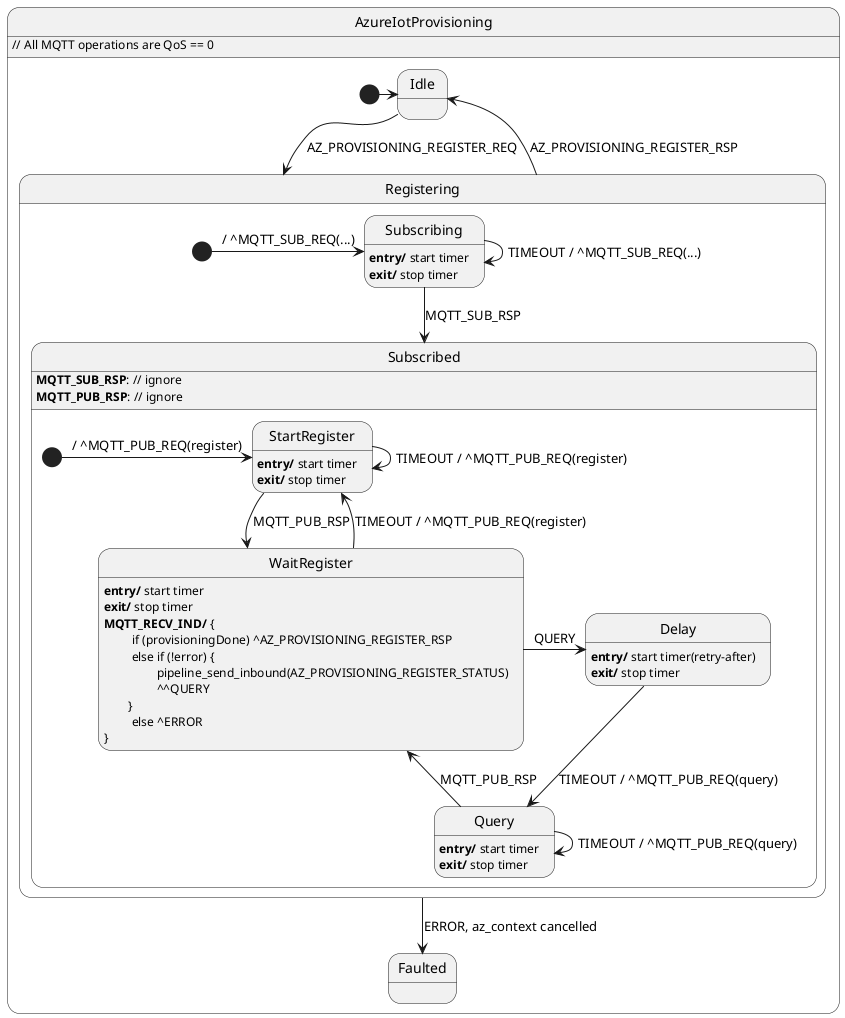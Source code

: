 @startuml

state AzureIotProvisioning {
    state Idle
    state Faulted
    state Registering {
        state Subscribing
        Subscribing : <b>entry/</b> start timer
        Subscribing : <b>exit/</b> stop timer

        state Subscribed {
            state StartRegister
            StartRegister : <b>entry/</b> start timer
            StartRegister : <b>exit/</b> stop timer

            state WaitRegister
            WaitRegister : <b>entry/</b> start timer
            WaitRegister : <b>exit/</b> stop timer
            WaitRegister : <b>MQTT_RECV_IND/</b> {
            WaitRegister : \t if (provisioningDone) ^AZ_PROVISIONING_REGISTER_RSP
            WaitRegister : \t else if (!error) { 
            WaitRegister : \t\t pipeline_send_inbound(AZ_PROVISIONING_REGISTER_STATUS)
            WaitRegister : \t\t ^^QUERY
            WaitRegister : \t}
            WaitRegister : \t else ^ERROR
            WaitRegister : }

            state Delay
            Delay : <b>entry/</b> start timer(retry-after)
            Delay : <b>exit/</b> stop timer

            state Query
            Query : <b>entry/</b> start timer
            Query : <b>exit/</b> stop timer

            [*] -> StartRegister : / ^MQTT_PUB_REQ(register)
            StartRegister --> StartRegister : TIMEOUT / ^MQTT_PUB_REQ(register)
            StartRegister --> WaitRegister : MQTT_PUB_RSP
            WaitRegister --> StartRegister : TIMEOUT / ^MQTT_PUB_REQ(register)
            WaitRegister -> Delay : QUERY
            Delay --> Query : TIMEOUT / ^MQTT_PUB_REQ(query)
            Query --> Query : TIMEOUT / ^MQTT_PUB_REQ(query)
            Query -> WaitRegister : MQTT_PUB_RSP
        }
        Subscribed : <b>MQTT_SUB_RSP</b>: // ignore
        Subscribed : <b>MQTT_PUB_RSP</b>: // ignore

        [*] -> Subscribing : / ^MQTT_SUB_REQ(...)
        Subscribing --> Subscribed : MQTT_SUB_RSP
        Subscribing --> Subscribing : TIMEOUT / ^MQTT_SUB_REQ(...)
    }

    [*] -> Idle
    Idle --> Registering : AZ_PROVISIONING_REGISTER_REQ
    Registering --> Idle : AZ_PROVISIONING_REGISTER_RSP
    Registering --> Faulted : ERROR, az_context cancelled
}

AzureIotProvisioning : // All MQTT operations are QoS == 0

@enduml
